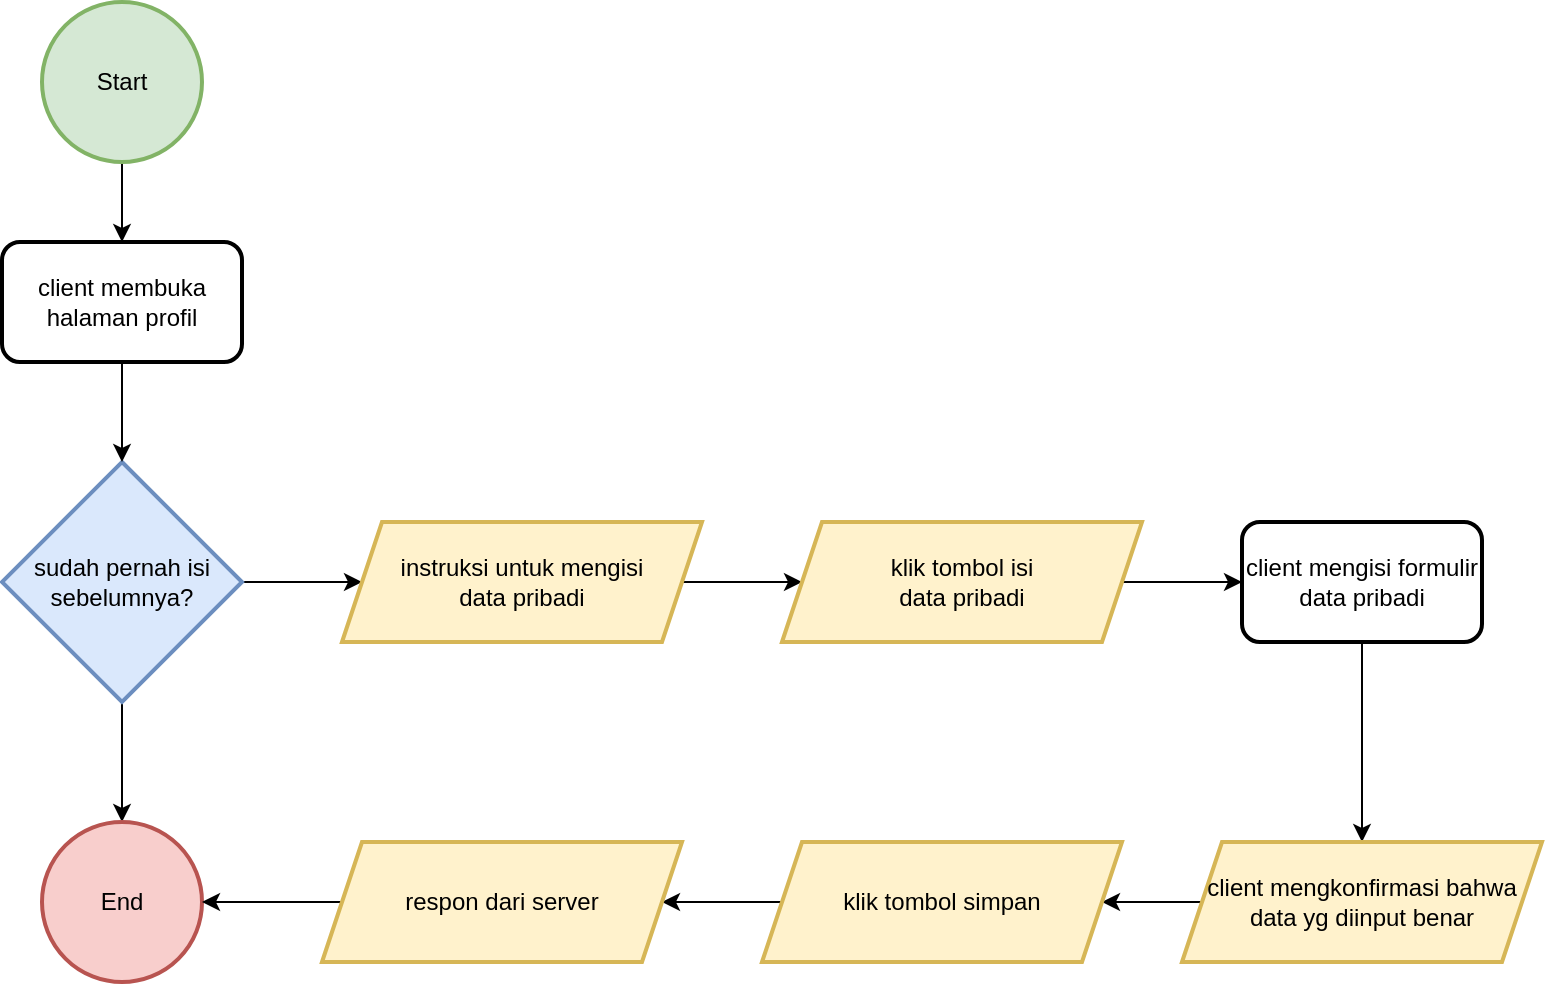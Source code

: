 <mxfile version="20.8.16" type="device"><diagram name="Page-1" id="C1aJ90KruOMSfJJ9joAf"><mxGraphModel dx="1122" dy="709" grid="1" gridSize="10" guides="1" tooltips="1" connect="1" arrows="1" fold="1" page="1" pageScale="1" pageWidth="850" pageHeight="1100" math="0" shadow="0"><root><mxCell id="0"/><mxCell id="1" parent="0"/><mxCell id="FhqF3u4A4h30XBwXACBF-6" value="" style="edgeStyle=orthogonalEdgeStyle;rounded=0;orthogonalLoop=1;jettySize=auto;html=1;" edge="1" parent="1" source="FhqF3u4A4h30XBwXACBF-1" target="FhqF3u4A4h30XBwXACBF-4"><mxGeometry relative="1" as="geometry"/></mxCell><mxCell id="FhqF3u4A4h30XBwXACBF-1" value="Start" style="ellipse;whiteSpace=wrap;html=1;aspect=fixed;fillColor=#d5e8d4;strokeColor=#82b366;strokeWidth=2;" vertex="1" parent="1"><mxGeometry x="80" y="40" width="80" height="80" as="geometry"/></mxCell><mxCell id="FhqF3u4A4h30XBwXACBF-8" value="" style="edgeStyle=orthogonalEdgeStyle;rounded=0;orthogonalLoop=1;jettySize=auto;html=1;" edge="1" parent="1" source="FhqF3u4A4h30XBwXACBF-2" target="FhqF3u4A4h30XBwXACBF-3"><mxGeometry relative="1" as="geometry"/></mxCell><mxCell id="FhqF3u4A4h30XBwXACBF-9" value="" style="edgeStyle=orthogonalEdgeStyle;rounded=0;orthogonalLoop=1;jettySize=auto;html=1;" edge="1" parent="1" source="FhqF3u4A4h30XBwXACBF-2" target="FhqF3u4A4h30XBwXACBF-5"><mxGeometry relative="1" as="geometry"/></mxCell><mxCell id="FhqF3u4A4h30XBwXACBF-2" value="sudah pernah isi sebelumnya?" style="rhombus;whiteSpace=wrap;html=1;strokeWidth=2;fillColor=#dae8fc;strokeColor=#6c8ebf;" vertex="1" parent="1"><mxGeometry x="60" y="270" width="120" height="120" as="geometry"/></mxCell><mxCell id="FhqF3u4A4h30XBwXACBF-3" value="End" style="ellipse;whiteSpace=wrap;html=1;aspect=fixed;fillColor=#f8cecc;strokeColor=#b85450;strokeWidth=2;" vertex="1" parent="1"><mxGeometry x="80" y="450" width="80" height="80" as="geometry"/></mxCell><mxCell id="FhqF3u4A4h30XBwXACBF-7" value="" style="edgeStyle=orthogonalEdgeStyle;rounded=0;orthogonalLoop=1;jettySize=auto;html=1;" edge="1" parent="1" source="FhqF3u4A4h30XBwXACBF-4" target="FhqF3u4A4h30XBwXACBF-2"><mxGeometry relative="1" as="geometry"/></mxCell><mxCell id="FhqF3u4A4h30XBwXACBF-4" value="client membuka halaman profil" style="rounded=1;whiteSpace=wrap;html=1;strokeWidth=2;" vertex="1" parent="1"><mxGeometry x="60" y="160" width="120" height="60" as="geometry"/></mxCell><mxCell id="FhqF3u4A4h30XBwXACBF-11" value="" style="edgeStyle=orthogonalEdgeStyle;rounded=0;orthogonalLoop=1;jettySize=auto;html=1;" edge="1" parent="1" source="FhqF3u4A4h30XBwXACBF-5" target="FhqF3u4A4h30XBwXACBF-10"><mxGeometry relative="1" as="geometry"/></mxCell><mxCell id="FhqF3u4A4h30XBwXACBF-5" value="instruksi untuk mengisi&lt;br&gt;data pribadi" style="shape=parallelogram;perimeter=parallelogramPerimeter;whiteSpace=wrap;html=1;fixedSize=1;strokeWidth=2;fillColor=#fff2cc;strokeColor=#d6b656;" vertex="1" parent="1"><mxGeometry x="230" y="300" width="180" height="60" as="geometry"/></mxCell><mxCell id="FhqF3u4A4h30XBwXACBF-13" value="" style="edgeStyle=orthogonalEdgeStyle;rounded=0;orthogonalLoop=1;jettySize=auto;html=1;" edge="1" parent="1" source="FhqF3u4A4h30XBwXACBF-10" target="FhqF3u4A4h30XBwXACBF-12"><mxGeometry relative="1" as="geometry"/></mxCell><mxCell id="FhqF3u4A4h30XBwXACBF-10" value="klik tombol isi&lt;br&gt;data pribadi" style="shape=parallelogram;perimeter=parallelogramPerimeter;whiteSpace=wrap;html=1;fixedSize=1;strokeWidth=2;fillColor=#fff2cc;strokeColor=#d6b656;" vertex="1" parent="1"><mxGeometry x="450" y="300" width="180" height="60" as="geometry"/></mxCell><mxCell id="FhqF3u4A4h30XBwXACBF-15" value="" style="edgeStyle=orthogonalEdgeStyle;rounded=0;orthogonalLoop=1;jettySize=auto;html=1;" edge="1" parent="1" source="FhqF3u4A4h30XBwXACBF-12" target="FhqF3u4A4h30XBwXACBF-14"><mxGeometry relative="1" as="geometry"/></mxCell><mxCell id="FhqF3u4A4h30XBwXACBF-12" value="client mengisi formulir data pribadi" style="rounded=1;whiteSpace=wrap;html=1;strokeWidth=2;" vertex="1" parent="1"><mxGeometry x="680" y="300" width="120" height="60" as="geometry"/></mxCell><mxCell id="FhqF3u4A4h30XBwXACBF-19" value="" style="edgeStyle=orthogonalEdgeStyle;rounded=0;orthogonalLoop=1;jettySize=auto;html=1;" edge="1" parent="1" source="FhqF3u4A4h30XBwXACBF-14" target="FhqF3u4A4h30XBwXACBF-16"><mxGeometry relative="1" as="geometry"/></mxCell><mxCell id="FhqF3u4A4h30XBwXACBF-14" value="client mengkonfirmasi bahwa&lt;br&gt;data yg diinput benar" style="shape=parallelogram;perimeter=parallelogramPerimeter;whiteSpace=wrap;html=1;fixedSize=1;strokeWidth=2;fillColor=#fff2cc;strokeColor=#d6b656;" vertex="1" parent="1"><mxGeometry x="650" y="460" width="180" height="60" as="geometry"/></mxCell><mxCell id="FhqF3u4A4h30XBwXACBF-20" value="" style="edgeStyle=orthogonalEdgeStyle;rounded=0;orthogonalLoop=1;jettySize=auto;html=1;" edge="1" parent="1" source="FhqF3u4A4h30XBwXACBF-16" target="FhqF3u4A4h30XBwXACBF-18"><mxGeometry relative="1" as="geometry"/></mxCell><mxCell id="FhqF3u4A4h30XBwXACBF-16" value="klik tombol simpan" style="shape=parallelogram;perimeter=parallelogramPerimeter;whiteSpace=wrap;html=1;fixedSize=1;strokeWidth=2;fillColor=#fff2cc;strokeColor=#d6b656;" vertex="1" parent="1"><mxGeometry x="440" y="460" width="180" height="60" as="geometry"/></mxCell><mxCell id="FhqF3u4A4h30XBwXACBF-21" value="" style="edgeStyle=orthogonalEdgeStyle;rounded=0;orthogonalLoop=1;jettySize=auto;html=1;" edge="1" parent="1" source="FhqF3u4A4h30XBwXACBF-18" target="FhqF3u4A4h30XBwXACBF-3"><mxGeometry relative="1" as="geometry"/></mxCell><mxCell id="FhqF3u4A4h30XBwXACBF-18" value="respon dari server" style="shape=parallelogram;perimeter=parallelogramPerimeter;whiteSpace=wrap;html=1;fixedSize=1;strokeWidth=2;fillColor=#fff2cc;strokeColor=#d6b656;" vertex="1" parent="1"><mxGeometry x="220" y="460" width="180" height="60" as="geometry"/></mxCell></root></mxGraphModel></diagram></mxfile>